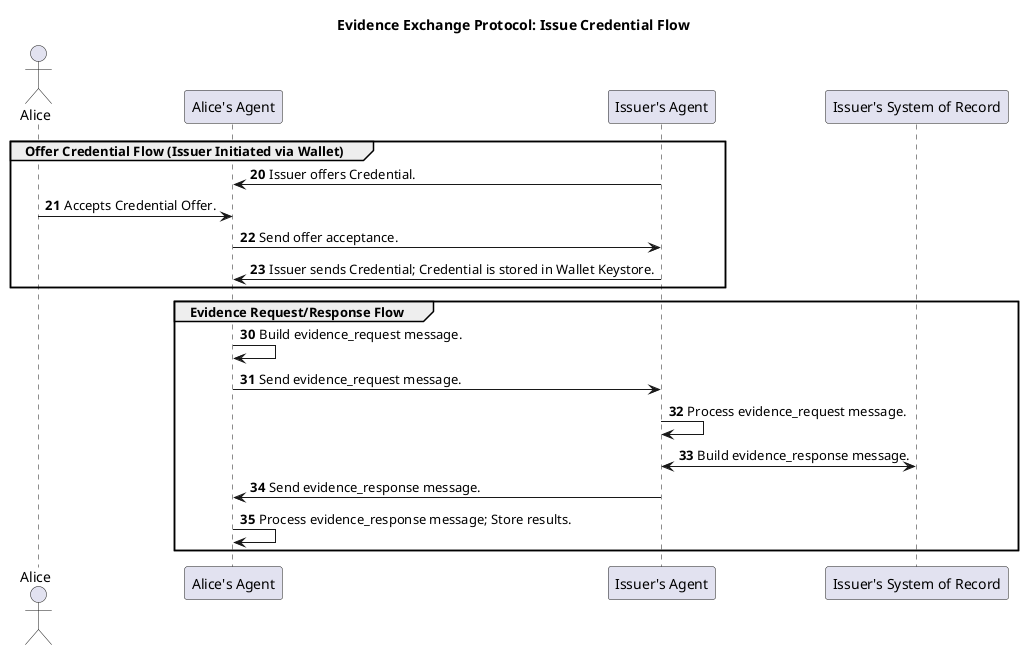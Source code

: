 @startuml

title Evidence Exchange Protocol: Issue Credential Flow

actor PERSON as "Alice"
participant HOLDER as "Alice's Agent"
participant ISSUER as "Issuer's Agent"
participant ISOR as "Issuer's System of Record"

group Offer Credential Flow (Issuer Initiated via Wallet)
autonumber 20
ISSUER->HOLDER: Issuer offers Credential.
PERSON->HOLDER: Accepts Credential Offer.
HOLDER->ISSUER: Send offer acceptance.
ISSUER->HOLDER: Issuer sends Credential; Credential is stored in Wallet Keystore.
end

group Evidence Request/Response Flow
autonumber 30
HOLDER->HOLDER: Build evidence_request message.
HOLDER->ISSUER: Send evidence_request message.
ISSUER->ISSUER: Process evidence_request message.
ISSUER<->ISOR: Build evidence_response message.
ISSUER->HOLDER: Send evidence_response message.
HOLDER->HOLDER: Process evidence_response message; Store results.
end

@enduml
